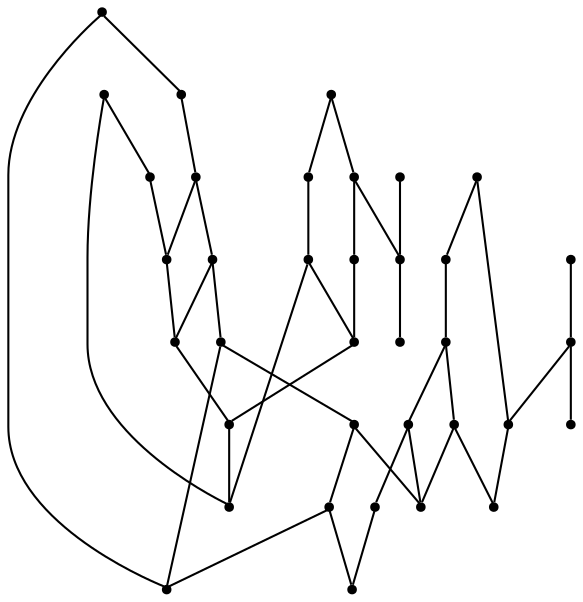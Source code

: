 graph {
  node [shape=point,comment="{\"directed\":false,\"doi\":\"10.1007/978-3-662-45803-7_29\",\"figure\":\"3 (5)\"}"]

  v0 [pos="1209.8367025919151,1064.5260246397522"]
  v1 [pos="1209.8367025919151,1338.6319692662787"]
  v2 [pos="1177.5842174859847,1338.6319692662787"]
  v3 [pos="1177.5842174859847,1064.5260246397522"]
  v4 [pos="1177.5842174859847,1096.7720166737568"]
  v5 [pos="1177.5842174859847,1306.3816516435063"]
  v6 [pos="1016.3137435004251,1129.0223342965292"]
  v7 [pos="984.0613538307307,1129.0223342965292"]
  v8 [pos="1113.0752389522095,1129.0223342965292"]
  v9 [pos="1145.3317960042118,1129.0223342965292"]
  v10 [pos="1145.3317960042118,1274.1356596095018"]
  v11 [pos="1113.0752389522095,1274.1356596095018"]
  v12 [pos="1113.0752389522095,1161.2681991073346"]
  v13 [pos="1113.0752389522095,1241.8896675754975"]
  v14 [pos="1080.822753846279,1241.8896675754975"]
  v15 [pos="1016.3137435004251,1161.2681991073346"]
  v16 [pos="1080.822753846279,1274.1356596095018"]
  v17 [pos="1080.822753846279,1209.6394771759242"]
  v18 [pos="1064.694475320278,1225.7645087641113"]
  v19 [pos="1048.5703959886637,1225.7645087641113"]
  v20 [pos="1080.822753846279,1225.7645087641113"]
  v21 [pos="1064.694475320278,1209.6394771759242"]
  v22 [pos="1048.5703959886637,1209.6394771759242"]
  v23 [pos="1048.5703959886637,1274.1356596095018"]
  v24 [pos="1016.3137435004251,1306.3816516435063"]
  v25 [pos="1016.3137435004251,1338.6319692662787"]
  v26 [pos="984.0613538307307,1338.6319692662787"]
  v27 [pos="951.8089323489578,1064.5260246397522"]
  v28 [pos="951.8089323489578,1096.7720166737568"]
  v29 [pos="951.8089323489578,1225.7645087641113"]
  v30 [pos="951.8089323489578,1209.6394771759242"]
  v31 [pos="935.6806538229566,1225.7645087641113"]
  v32 [pos="935.6806538229566,1209.6394771759242"]
  v33 [pos="919.5523752969555,1225.7645087641113"]
  v34 [pos="919.5523752969555,1209.6394771759242"]
  v35 [pos="919.5523752969555,1064.5260246397522"]

  v0 -- v1 [id="-1",pos="1209.8367025919151,1064.5260246397522 1209.8367025919151,1338.6319692662787 1209.8367025919151,1338.6319692662787 1209.8367025919151,1338.6319692662787"]
  v34 -- v35 [id="-2",pos="919.5523752969555,1209.6394771759242 919.5523752969555,1064.5260246397522 919.5523752969555,1064.5260246397522 919.5523752969555,1064.5260246397522"]
  v1 -- v2 [id="-3",pos="1209.8367025919151,1338.6319692662787 1177.5842174859847,1338.6319692662787 1177.5842174859847,1338.6319692662787 1177.5842174859847,1338.6319692662787"]
  v34 -- v32 [id="-5",pos="919.5523752969555,1209.6394771759242 935.6806538229566,1209.6394771759242 935.6806538229566,1209.6394771759242 935.6806538229566,1209.6394771759242"]
  v33 -- v31 [id="-6",pos="919.5523752969555,1225.7645087641113 935.6806538229566,1225.7645087641113 935.6806538229566,1225.7645087641113 935.6806538229566,1225.7645087641113"]
  v32 -- v31 [id="-7",pos="935.6806538229566,1209.6394771759242 935.6806538229566,1225.7645087641113 935.6806538229566,1225.7645087641113 935.6806538229566,1225.7645087641113"]
  v32 -- v30 [id="-8",pos="935.6806538229566,1209.6394771759242 951.8089323489578,1209.6394771759242 951.8089323489578,1209.6394771759242 951.8089323489578,1209.6394771759242"]
  v31 -- v29 [id="-9",pos="935.6806538229566,1225.7645087641113 951.8089323489578,1225.7645087641113 951.8089323489578,1225.7645087641113 951.8089323489578,1225.7645087641113"]
  v30 -- v28 [id="-10",pos="951.8089323489578,1209.6394771759242 951.8089323489578,1096.7720166737568 951.8089323489578,1096.7720166737568 951.8089323489578,1096.7720166737568"]
  v27 -- v28 [id="-11",pos="951.8089323489578,1064.5260246397522 951.8089323489578,1096.7720166737568 951.8089323489578,1096.7720166737568 951.8089323489578,1096.7720166737568"]
  v35 -- v27 [id="-12",pos="919.5523752969555,1064.5260246397522 951.8089323489578,1064.5260246397522 951.8089323489578,1064.5260246397522 951.8089323489578,1064.5260246397522"]
  v27 -- v3 [id="-14",pos="951.8089323489578,1064.5260246397522 1177.5842174859847,1064.5260246397522 1177.5842174859847,1064.5260246397522 1177.5842174859847,1064.5260246397522"]
  v7 -- v26 [id="-15",pos="984.0613538307307,1129.0223342965292 984.0613538307307,1338.6319692662787 984.0613538307307,1338.6319692662787 984.0613538307307,1338.6319692662787"]
  v26 -- v25 [id="-16",pos="984.0613538307307,1338.6319692662787 1016.3137435004251,1338.6319692662787 1016.3137435004251,1338.6319692662787 1016.3137435004251,1338.6319692662787"]
  v7 -- v6 [id="-19",pos="984.0613538307307,1129.0223342965292 1016.3137435004251,1129.0223342965292 1016.3137435004251,1129.0223342965292 1016.3137435004251,1129.0223342965292"]
  v25 -- v24 [id="-20",pos="1016.3137435004251,1338.6319692662787 1016.3137435004251,1306.3816516435063 1016.3137435004251,1306.3816516435063 1016.3137435004251,1306.3816516435063"]
  v24 -- v15 [id="-22",pos="1016.3137435004251,1306.3816516435063 1016.3137435004251,1161.2681991073346 1016.3137435004251,1161.2681991073346 1016.3137435004251,1161.2681991073346"]
  v15 -- v12 [id="-23",pos="1016.3137435004251,1161.2681991073346 1113.0752389522095,1161.2681991073346 1113.0752389522095,1161.2681991073346 1113.0752389522095,1161.2681991073346"]
  v15 -- v6 [id="-25",pos="1016.3137435004251,1161.2681991073346 1016.3137435004251,1129.0223342965292 1016.3137435004251,1129.0223342965292 1016.3137435004251,1129.0223342965292"]
  v25 -- v2 [id="-26",pos="1016.3137435004251,1338.6319692662787 1177.5842174859847,1338.6319692662787 1177.5842174859847,1338.6319692662787 1177.5842174859847,1338.6319692662787"]
  v24 -- v5 [id="-27",pos="1016.3137435004251,1306.3816516435063 1177.5842174859847,1306.3816516435063 1177.5842174859847,1306.3816516435063 1177.5842174859847,1306.3816516435063"]
  v23 -- v16 [id="-28",pos="1048.5703959886637,1274.1356596095018 1080.822753846279,1274.1356596095018 1080.822753846279,1274.1356596095018 1080.822753846279,1274.1356596095018"]
  v16 -- v11 [id="-29",pos="1080.822753846279,1274.1356596095018 1113.0752389522095,1274.1356596095018 1113.0752389522095,1274.1356596095018 1113.0752389522095,1274.1356596095018"]
  v11 -- v10 [id="-30",pos="1113.0752389522095,1274.1356596095018 1145.3317960042118,1274.1356596095018 1145.3317960042118,1274.1356596095018 1145.3317960042118,1274.1356596095018"]
  v19 -- v23 [id="-31",pos="1048.5703959886637,1225.7645087641113 1048.5703959886637,1274.1356596095018 1048.5703959886637,1274.1356596095018 1048.5703959886637,1274.1356596095018"]
  v19 -- v18 [id="-35",pos="1048.5703959886637,1225.7645087641113 1064.694475320278,1225.7645087641113 1064.694475320278,1225.7645087641113 1064.694475320278,1225.7645087641113"]
  v22 -- v21 [id="-36",pos="1048.5703959886637,1209.6394771759242 1064.694475320278,1209.6394771759242 1064.694475320278,1209.6394771759242 1064.694475320278,1209.6394771759242"]
  v21 -- v18 [id="-37",pos="1064.694475320278,1209.6394771759242 1064.694475320278,1225.7645087641113 1064.694475320278,1225.7645087641113 1064.694475320278,1225.7645087641113"]
  v18 -- v20 [id="-38",pos="1064.694475320278,1225.7645087641113 1080.822753846279,1225.7645087641113 1080.822753846279,1225.7645087641113 1080.822753846279,1225.7645087641113"]
  v21 -- v17 [id="-39",pos="1064.694475320278,1209.6394771759242 1080.822753846279,1209.6394771759242 1080.822753846279,1209.6394771759242 1080.822753846279,1209.6394771759242"]
  v16 -- v14 [id="-40",pos="1080.822753846279,1274.1356596095018 1080.822753846279,1241.8896675754975 1080.822753846279,1241.8896675754975 1080.822753846279,1241.8896675754975"]
  v14 -- v20 [id="-41",pos="1080.822753846279,1241.8896675754975 1080.822753846279,1225.7645087641113 1080.822753846279,1225.7645087641113 1080.822753846279,1225.7645087641113"]
  v14 -- v13 [id="-47",pos="1080.822753846279,1241.8896675754975 1113.0752389522095,1241.8896675754975 1113.0752389522095,1241.8896675754975 1113.0752389522095,1241.8896675754975"]
  v8 -- v6 [id="-49",pos="1113.0752389522095,1129.0223342965292 1016.3137435004251,1129.0223342965292 1016.3137435004251,1129.0223342965292 1016.3137435004251,1129.0223342965292"]
  v12 -- v13 [id="-51",pos="1113.0752389522095,1161.2681991073346 1113.0752389522095,1241.8896675754975 1113.0752389522095,1241.8896675754975 1113.0752389522095,1241.8896675754975"]
  v11 -- v13 [id="-52",pos="1113.0752389522095,1274.1356596095018 1113.0752389522095,1241.8896675754975 1113.0752389522095,1241.8896675754975 1113.0752389522095,1241.8896675754975"]
  v12 -- v8 [id="-54",pos="1113.0752389522095,1161.2681991073346 1113.0752389522095,1129.0223342965292 1113.0752389522095,1129.0223342965292 1113.0752389522095,1129.0223342965292"]
  v8 -- v9 [id="-56",pos="1113.0752389522095,1129.0223342965292 1145.3317960042118,1129.0223342965292 1145.3317960042118,1129.0223342965292 1145.3317960042118,1129.0223342965292"]
  v10 -- v9 [id="-57",pos="1145.3317960042118,1274.1356596095018 1145.3317960042118,1129.0223342965292 1145.3317960042118,1129.0223342965292 1145.3317960042118,1129.0223342965292"]
  v2 -- v5 [id="-62",pos="1177.5842174859847,1338.6319692662787 1177.5842174859847,1306.3816516435063 1177.5842174859847,1306.3816516435063 1177.5842174859847,1306.3816516435063"]
  v5 -- v4 [id="-63",pos="1177.5842174859847,1306.3816516435063 1177.5842174859847,1096.7720166737568 1177.5842174859847,1096.7720166737568 1177.5842174859847,1096.7720166737568"]
  v4 -- v3 [id="-64",pos="1177.5842174859847,1096.7720166737568 1177.5842174859847,1064.5260246397522 1177.5842174859847,1064.5260246397522 1177.5842174859847,1064.5260246397522"]
  v3 -- v0 [id="-65",pos="1177.5842174859847,1064.5260246397522 1209.8367025919151,1064.5260246397522 1209.8367025919151,1064.5260246397522 1209.8367025919151,1064.5260246397522"]
  v28 -- v4 [id="-66",pos="951.8089323489578,1096.7720166737568 1177.5842174859847,1096.7720166737568 1177.5842174859847,1096.7720166737568 1177.5842174859847,1096.7720166737568"]
}